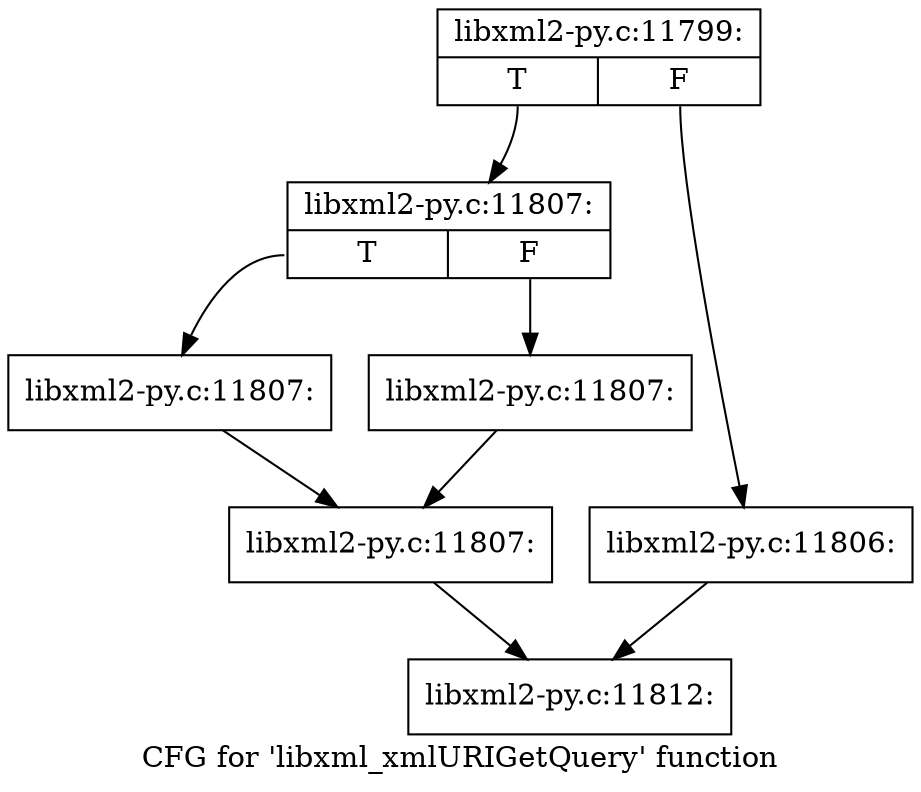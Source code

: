 digraph "CFG for 'libxml_xmlURIGetQuery' function" {
	label="CFG for 'libxml_xmlURIGetQuery' function";

	Node0x4692490 [shape=record,label="{libxml2-py.c:11799:|{<s0>T|<s1>F}}"];
	Node0x4692490:s0 -> Node0x4695ae0;
	Node0x4692490:s1 -> Node0x4695a90;
	Node0x4695a90 [shape=record,label="{libxml2-py.c:11806:}"];
	Node0x4695a90 -> Node0x46948b0;
	Node0x4695ae0 [shape=record,label="{libxml2-py.c:11807:|{<s0>T|<s1>F}}"];
	Node0x4695ae0:s0 -> Node0x4696300;
	Node0x4695ae0:s1 -> Node0x4696350;
	Node0x4696300 [shape=record,label="{libxml2-py.c:11807:}"];
	Node0x4696300 -> Node0x46963a0;
	Node0x4696350 [shape=record,label="{libxml2-py.c:11807:}"];
	Node0x4696350 -> Node0x46963a0;
	Node0x46963a0 [shape=record,label="{libxml2-py.c:11807:}"];
	Node0x46963a0 -> Node0x46948b0;
	Node0x46948b0 [shape=record,label="{libxml2-py.c:11812:}"];
}
